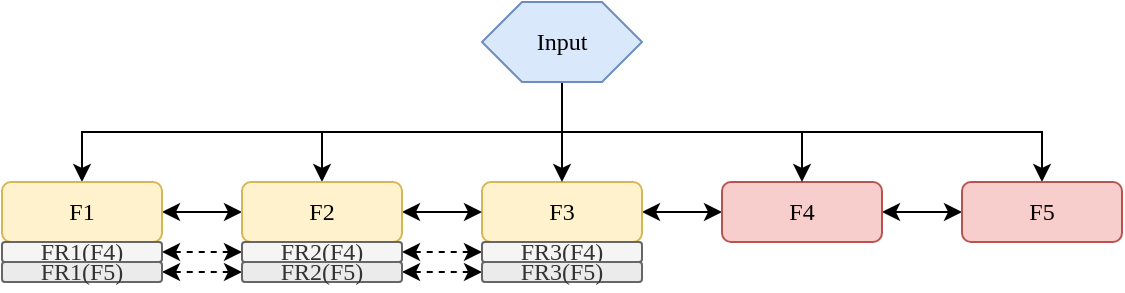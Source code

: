 <mxfile version="20.2.8" type="github">
  <diagram id="5Q9INnKn81z7STsdrhi8" name="第 1 页">
    <mxGraphModel dx="1038" dy="482" grid="1" gridSize="10" guides="1" tooltips="1" connect="1" arrows="1" fold="1" page="1" pageScale="1" pageWidth="2000" pageHeight="1169" math="0" shadow="0">
      <root>
        <mxCell id="0" />
        <mxCell id="1" parent="0" />
        <mxCell id="DpC04mAJgFHcgKS7zgnG-29" style="edgeStyle=orthogonalEdgeStyle;rounded=0;orthogonalLoop=1;jettySize=auto;html=1;exitX=1;exitY=0.5;exitDx=0;exitDy=0;entryX=0;entryY=0.5;entryDx=0;entryDy=0;startArrow=classic;startFill=1;fontFamily=Verdana;" parent="1" source="-gOKCJ8Xob2ZJ9NSNxOn-8" target="-gOKCJ8Xob2ZJ9NSNxOn-28" edge="1">
          <mxGeometry relative="1" as="geometry" />
        </mxCell>
        <mxCell id="-gOKCJ8Xob2ZJ9NSNxOn-8" value="F3" style="rounded=1;whiteSpace=wrap;html=1;shadow=0;sketch=0;glass=0;fillColor=#fff2cc;strokeColor=#d6b656;fontFamily=Verdana;" parent="1" vertex="1">
          <mxGeometry x="560" y="170" width="80" height="30" as="geometry" />
        </mxCell>
        <mxCell id="DpC04mAJgFHcgKS7zgnG-30" style="edgeStyle=orthogonalEdgeStyle;rounded=0;orthogonalLoop=1;jettySize=auto;html=1;exitX=1;exitY=0.5;exitDx=0;exitDy=0;entryX=0;entryY=0.5;entryDx=0;entryDy=0;startArrow=classic;startFill=1;fontFamily=Verdana;" parent="1" source="-gOKCJ8Xob2ZJ9NSNxOn-28" target="DpC04mAJgFHcgKS7zgnG-4" edge="1">
          <mxGeometry relative="1" as="geometry" />
        </mxCell>
        <mxCell id="-gOKCJ8Xob2ZJ9NSNxOn-28" value="F4" style="rounded=1;whiteSpace=wrap;html=1;shadow=0;sketch=0;glass=0;fillColor=#f8cecc;strokeColor=#b85450;fontFamily=Verdana;" parent="1" vertex="1">
          <mxGeometry x="680" y="170" width="80" height="30" as="geometry" />
        </mxCell>
        <mxCell id="DpC04mAJgFHcgKS7zgnG-16" style="edgeStyle=orthogonalEdgeStyle;rounded=0;orthogonalLoop=1;jettySize=auto;html=1;exitX=0.5;exitY=1;exitDx=0;exitDy=0;fontFamily=Verdana;" parent="1" source="USoCeS0oPAwzw0LSOEsq-10" target="-gOKCJ8Xob2ZJ9NSNxOn-8" edge="1">
          <mxGeometry relative="1" as="geometry" />
        </mxCell>
        <mxCell id="DpC04mAJgFHcgKS7zgnG-17" style="edgeStyle=orthogonalEdgeStyle;rounded=0;orthogonalLoop=1;jettySize=auto;html=1;exitX=0.5;exitY=1;exitDx=0;exitDy=0;fontFamily=Verdana;" parent="1" source="USoCeS0oPAwzw0LSOEsq-10" target="DpC04mAJgFHcgKS7zgnG-2" edge="1">
          <mxGeometry relative="1" as="geometry" />
        </mxCell>
        <mxCell id="DpC04mAJgFHcgKS7zgnG-18" style="edgeStyle=orthogonalEdgeStyle;rounded=0;orthogonalLoop=1;jettySize=auto;html=1;exitX=0.5;exitY=1;exitDx=0;exitDy=0;fontFamily=Verdana;" parent="1" source="USoCeS0oPAwzw0LSOEsq-10" target="DpC04mAJgFHcgKS7zgnG-1" edge="1">
          <mxGeometry relative="1" as="geometry" />
        </mxCell>
        <mxCell id="DpC04mAJgFHcgKS7zgnG-19" style="edgeStyle=orthogonalEdgeStyle;rounded=0;orthogonalLoop=1;jettySize=auto;html=1;exitX=0.5;exitY=1;exitDx=0;exitDy=0;fontFamily=Verdana;" parent="1" source="USoCeS0oPAwzw0LSOEsq-10" target="-gOKCJ8Xob2ZJ9NSNxOn-28" edge="1">
          <mxGeometry relative="1" as="geometry" />
        </mxCell>
        <mxCell id="DpC04mAJgFHcgKS7zgnG-20" style="edgeStyle=orthogonalEdgeStyle;rounded=0;orthogonalLoop=1;jettySize=auto;html=1;exitX=0.5;exitY=1;exitDx=0;exitDy=0;entryX=0.5;entryY=0;entryDx=0;entryDy=0;fontFamily=Verdana;" parent="1" source="USoCeS0oPAwzw0LSOEsq-10" target="DpC04mAJgFHcgKS7zgnG-4" edge="1">
          <mxGeometry relative="1" as="geometry" />
        </mxCell>
        <mxCell id="USoCeS0oPAwzw0LSOEsq-10" value="Input" style="shape=hexagon;perimeter=hexagonPerimeter2;whiteSpace=wrap;html=1;fixedSize=1;fillColor=#dae8fc;strokeColor=#6c8ebf;fontFamily=Verdana;" parent="1" vertex="1">
          <mxGeometry x="560" y="80" width="80" height="40" as="geometry" />
        </mxCell>
        <mxCell id="DpC04mAJgFHcgKS7zgnG-27" style="edgeStyle=orthogonalEdgeStyle;rounded=0;orthogonalLoop=1;jettySize=auto;html=1;exitX=1;exitY=0.5;exitDx=0;exitDy=0;startArrow=classic;startFill=1;fontFamily=Verdana;" parent="1" source="DpC04mAJgFHcgKS7zgnG-1" target="DpC04mAJgFHcgKS7zgnG-2" edge="1">
          <mxGeometry relative="1" as="geometry" />
        </mxCell>
        <mxCell id="DpC04mAJgFHcgKS7zgnG-1" value="F1" style="rounded=1;whiteSpace=wrap;html=1;shadow=0;sketch=0;glass=0;fillColor=#fff2cc;strokeColor=#d6b656;fontFamily=Verdana;" parent="1" vertex="1">
          <mxGeometry x="320" y="170" width="80" height="30" as="geometry" />
        </mxCell>
        <mxCell id="DpC04mAJgFHcgKS7zgnG-28" style="edgeStyle=orthogonalEdgeStyle;rounded=0;orthogonalLoop=1;jettySize=auto;html=1;exitX=1;exitY=0.5;exitDx=0;exitDy=0;entryX=0;entryY=0.5;entryDx=0;entryDy=0;startArrow=classic;startFill=1;fontFamily=Verdana;" parent="1" source="DpC04mAJgFHcgKS7zgnG-2" target="-gOKCJ8Xob2ZJ9NSNxOn-8" edge="1">
          <mxGeometry relative="1" as="geometry" />
        </mxCell>
        <mxCell id="DpC04mAJgFHcgKS7zgnG-2" value="F2" style="rounded=1;whiteSpace=wrap;html=1;shadow=0;sketch=0;glass=0;fillColor=#fff2cc;strokeColor=#d6b656;fontFamily=Verdana;" parent="1" vertex="1">
          <mxGeometry x="440" y="170" width="80" height="30" as="geometry" />
        </mxCell>
        <mxCell id="DpC04mAJgFHcgKS7zgnG-4" value="F5" style="rounded=1;whiteSpace=wrap;html=1;shadow=0;sketch=0;glass=0;fillColor=#f8cecc;strokeColor=#b85450;fontFamily=Verdana;" parent="1" vertex="1">
          <mxGeometry x="800" y="170" width="80" height="30" as="geometry" />
        </mxCell>
        <mxCell id="DpC04mAJgFHcgKS7zgnG-32" style="edgeStyle=orthogonalEdgeStyle;rounded=0;orthogonalLoop=1;jettySize=auto;html=1;exitX=1;exitY=0.5;exitDx=0;exitDy=0;entryX=0;entryY=0.5;entryDx=0;entryDy=0;startArrow=classic;startFill=1;dashed=1;fontFamily=Verdana;" parent="1" source="DpC04mAJgFHcgKS7zgnG-6" target="DpC04mAJgFHcgKS7zgnG-21" edge="1">
          <mxGeometry relative="1" as="geometry" />
        </mxCell>
        <mxCell id="DpC04mAJgFHcgKS7zgnG-6" value="FR1(F4)" style="rounded=1;whiteSpace=wrap;html=1;shadow=0;sketch=0;glass=0;fillColor=#f5f5f5;strokeColor=#666666;fontColor=#333333;fontFamily=Verdana;" parent="1" vertex="1">
          <mxGeometry x="320" y="200" width="80" height="10" as="geometry" />
        </mxCell>
        <mxCell id="DpC04mAJgFHcgKS7zgnG-33" style="edgeStyle=orthogonalEdgeStyle;rounded=0;orthogonalLoop=1;jettySize=auto;html=1;exitX=1;exitY=0.5;exitDx=0;exitDy=0;entryX=0;entryY=0.5;entryDx=0;entryDy=0;startArrow=classic;startFill=1;dashed=1;fontFamily=Verdana;" parent="1" source="DpC04mAJgFHcgKS7zgnG-9" target="DpC04mAJgFHcgKS7zgnG-22" edge="1">
          <mxGeometry relative="1" as="geometry" />
        </mxCell>
        <mxCell id="DpC04mAJgFHcgKS7zgnG-9" value="FR1(F5)" style="rounded=1;whiteSpace=wrap;html=1;shadow=0;sketch=0;glass=0;fillColor=#EBEBEB;strokeColor=#666666;fontColor=#333333;fontFamily=Verdana;" parent="1" vertex="1">
          <mxGeometry x="320" y="210" width="80" height="10" as="geometry" />
        </mxCell>
        <mxCell id="DpC04mAJgFHcgKS7zgnG-31" style="edgeStyle=orthogonalEdgeStyle;rounded=0;orthogonalLoop=1;jettySize=auto;html=1;exitX=1;exitY=0.5;exitDx=0;exitDy=0;startArrow=classic;startFill=1;dashed=1;fontFamily=Verdana;" parent="1" source="DpC04mAJgFHcgKS7zgnG-21" target="DpC04mAJgFHcgKS7zgnG-25" edge="1">
          <mxGeometry relative="1" as="geometry" />
        </mxCell>
        <mxCell id="DpC04mAJgFHcgKS7zgnG-21" value="FR2(F4)" style="rounded=1;whiteSpace=wrap;html=1;shadow=0;sketch=0;glass=0;fillColor=#f5f5f5;strokeColor=#666666;fontColor=#333333;fontFamily=Verdana;" parent="1" vertex="1">
          <mxGeometry x="440" y="200" width="80" height="10" as="geometry" />
        </mxCell>
        <mxCell id="DpC04mAJgFHcgKS7zgnG-34" style="edgeStyle=orthogonalEdgeStyle;rounded=0;orthogonalLoop=1;jettySize=auto;html=1;exitX=1;exitY=0.5;exitDx=0;exitDy=0;entryX=0;entryY=0.5;entryDx=0;entryDy=0;startArrow=classic;startFill=1;dashed=1;fontFamily=Verdana;" parent="1" source="DpC04mAJgFHcgKS7zgnG-22" target="DpC04mAJgFHcgKS7zgnG-26" edge="1">
          <mxGeometry relative="1" as="geometry" />
        </mxCell>
        <mxCell id="DpC04mAJgFHcgKS7zgnG-22" value="FR2(F5)" style="rounded=1;whiteSpace=wrap;html=1;shadow=0;sketch=0;glass=0;fillColor=#EBEBEB;strokeColor=#666666;fontColor=#333333;fontFamily=Verdana;" parent="1" vertex="1">
          <mxGeometry x="440" y="210" width="80" height="10" as="geometry" />
        </mxCell>
        <mxCell id="DpC04mAJgFHcgKS7zgnG-25" value="FR3(F4)" style="rounded=1;whiteSpace=wrap;html=1;shadow=0;sketch=0;glass=0;fillColor=#f5f5f5;strokeColor=#666666;fontColor=#333333;fontFamily=Verdana;" parent="1" vertex="1">
          <mxGeometry x="560" y="200" width="80" height="10" as="geometry" />
        </mxCell>
        <mxCell id="DpC04mAJgFHcgKS7zgnG-26" value="FR3(F5)" style="rounded=1;whiteSpace=wrap;html=1;shadow=0;sketch=0;glass=0;fillColor=#EBEBEB;strokeColor=#666666;fontColor=#333333;fontFamily=Verdana;" parent="1" vertex="1">
          <mxGeometry x="560" y="210" width="80" height="10" as="geometry" />
        </mxCell>
      </root>
    </mxGraphModel>
  </diagram>
</mxfile>
